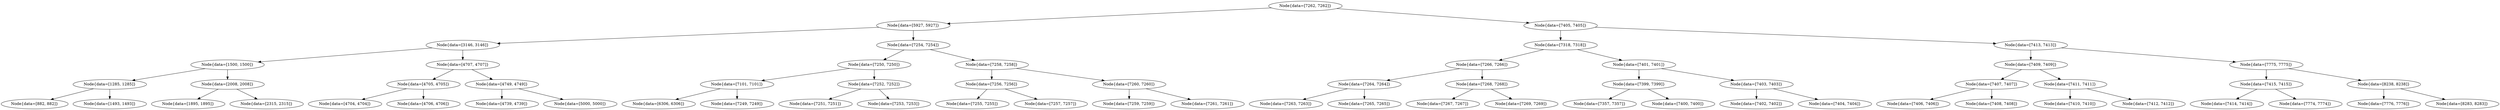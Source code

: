 digraph G{
430153300 [label="Node{data=[7262, 7262]}"]
430153300 -> 867564567
867564567 [label="Node{data=[5927, 5927]}"]
867564567 -> 104074485
104074485 [label="Node{data=[3146, 3146]}"]
104074485 -> 136829756
136829756 [label="Node{data=[1500, 1500]}"]
136829756 -> 225686866
225686866 [label="Node{data=[1285, 1285]}"]
225686866 -> 297444783
297444783 [label="Node{data=[882, 882]}"]
225686866 -> 936329417
936329417 [label="Node{data=[1493, 1493]}"]
136829756 -> 17273655
17273655 [label="Node{data=[2008, 2008]}"]
17273655 -> 290357088
290357088 [label="Node{data=[1895, 1895]}"]
17273655 -> 1436366651
1436366651 [label="Node{data=[2315, 2315]}"]
104074485 -> 412744777
412744777 [label="Node{data=[4707, 4707]}"]
412744777 -> 632969798
632969798 [label="Node{data=[4705, 4705]}"]
632969798 -> 1198363886
1198363886 [label="Node{data=[4704, 4704]}"]
632969798 -> 2079676375
2079676375 [label="Node{data=[4706, 4706]}"]
412744777 -> 752453460
752453460 [label="Node{data=[4749, 4749]}"]
752453460 -> 1531351267
1531351267 [label="Node{data=[4739, 4739]}"]
752453460 -> 1890039169
1890039169 [label="Node{data=[5000, 5000]}"]
867564567 -> 566042541
566042541 [label="Node{data=[7254, 7254]}"]
566042541 -> 1094639593
1094639593 [label="Node{data=[7250, 7250]}"]
1094639593 -> 781229733
781229733 [label="Node{data=[7101, 7101]}"]
781229733 -> 1674980683
1674980683 [label="Node{data=[6306, 6306]}"]
781229733 -> 710874859
710874859 [label="Node{data=[7249, 7249]}"]
1094639593 -> 489248222
489248222 [label="Node{data=[7252, 7252]}"]
489248222 -> 937854312
937854312 [label="Node{data=[7251, 7251]}"]
489248222 -> 1703434922
1703434922 [label="Node{data=[7253, 7253]}"]
566042541 -> 926085310
926085310 [label="Node{data=[7258, 7258]}"]
926085310 -> 1625478179
1625478179 [label="Node{data=[7256, 7256]}"]
1625478179 -> 1672269970
1672269970 [label="Node{data=[7255, 7255]}"]
1625478179 -> 1154915143
1154915143 [label="Node{data=[7257, 7257]}"]
926085310 -> 1690383459
1690383459 [label="Node{data=[7260, 7260]}"]
1690383459 -> 318027540
318027540 [label="Node{data=[7259, 7259]}"]
1690383459 -> 391765400
391765400 [label="Node{data=[7261, 7261]}"]
430153300 -> 1730502807
1730502807 [label="Node{data=[7405, 7405]}"]
1730502807 -> 170537532
170537532 [label="Node{data=[7318, 7318]}"]
170537532 -> 1037138042
1037138042 [label="Node{data=[7266, 7266]}"]
1037138042 -> 1681774405
1681774405 [label="Node{data=[7264, 7264]}"]
1681774405 -> 684728973
684728973 [label="Node{data=[7263, 7263]}"]
1681774405 -> 1940938361
1940938361 [label="Node{data=[7265, 7265]}"]
1037138042 -> 1158998749
1158998749 [label="Node{data=[7268, 7268]}"]
1158998749 -> 1327073989
1327073989 [label="Node{data=[7267, 7267]}"]
1158998749 -> 1727270369
1727270369 [label="Node{data=[7269, 7269]}"]
170537532 -> 390517968
390517968 [label="Node{data=[7401, 7401]}"]
390517968 -> 1969653479
1969653479 [label="Node{data=[7399, 7399]}"]
1969653479 -> 1990882604
1990882604 [label="Node{data=[7357, 7357]}"]
1969653479 -> 821552413
821552413 [label="Node{data=[7400, 7400]}"]
390517968 -> 297158535
297158535 [label="Node{data=[7403, 7403]}"]
297158535 -> 1344711400
1344711400 [label="Node{data=[7402, 7402]}"]
297158535 -> 1962976981
1962976981 [label="Node{data=[7404, 7404]}"]
1730502807 -> 2060479077
2060479077 [label="Node{data=[7413, 7413]}"]
2060479077 -> 1509523655
1509523655 [label="Node{data=[7409, 7409]}"]
1509523655 -> 1013780730
1013780730 [label="Node{data=[7407, 7407]}"]
1013780730 -> 1286291372
1286291372 [label="Node{data=[7406, 7406]}"]
1013780730 -> 894564126
894564126 [label="Node{data=[7408, 7408]}"]
1509523655 -> 540784331
540784331 [label="Node{data=[7411, 7411]}"]
540784331 -> 1946519798
1946519798 [label="Node{data=[7410, 7410]}"]
540784331 -> 1632014213
1632014213 [label="Node{data=[7412, 7412]}"]
2060479077 -> 1528130996
1528130996 [label="Node{data=[7775, 7775]}"]
1528130996 -> 652547571
652547571 [label="Node{data=[7415, 7415]}"]
652547571 -> 2130672609
2130672609 [label="Node{data=[7414, 7414]}"]
652547571 -> 730921244
730921244 [label="Node{data=[7774, 7774]}"]
1528130996 -> 1536710935
1536710935 [label="Node{data=[8238, 8238]}"]
1536710935 -> 1432126746
1432126746 [label="Node{data=[7776, 7776]}"]
1536710935 -> 1350163491
1350163491 [label="Node{data=[8283, 8283]}"]
}